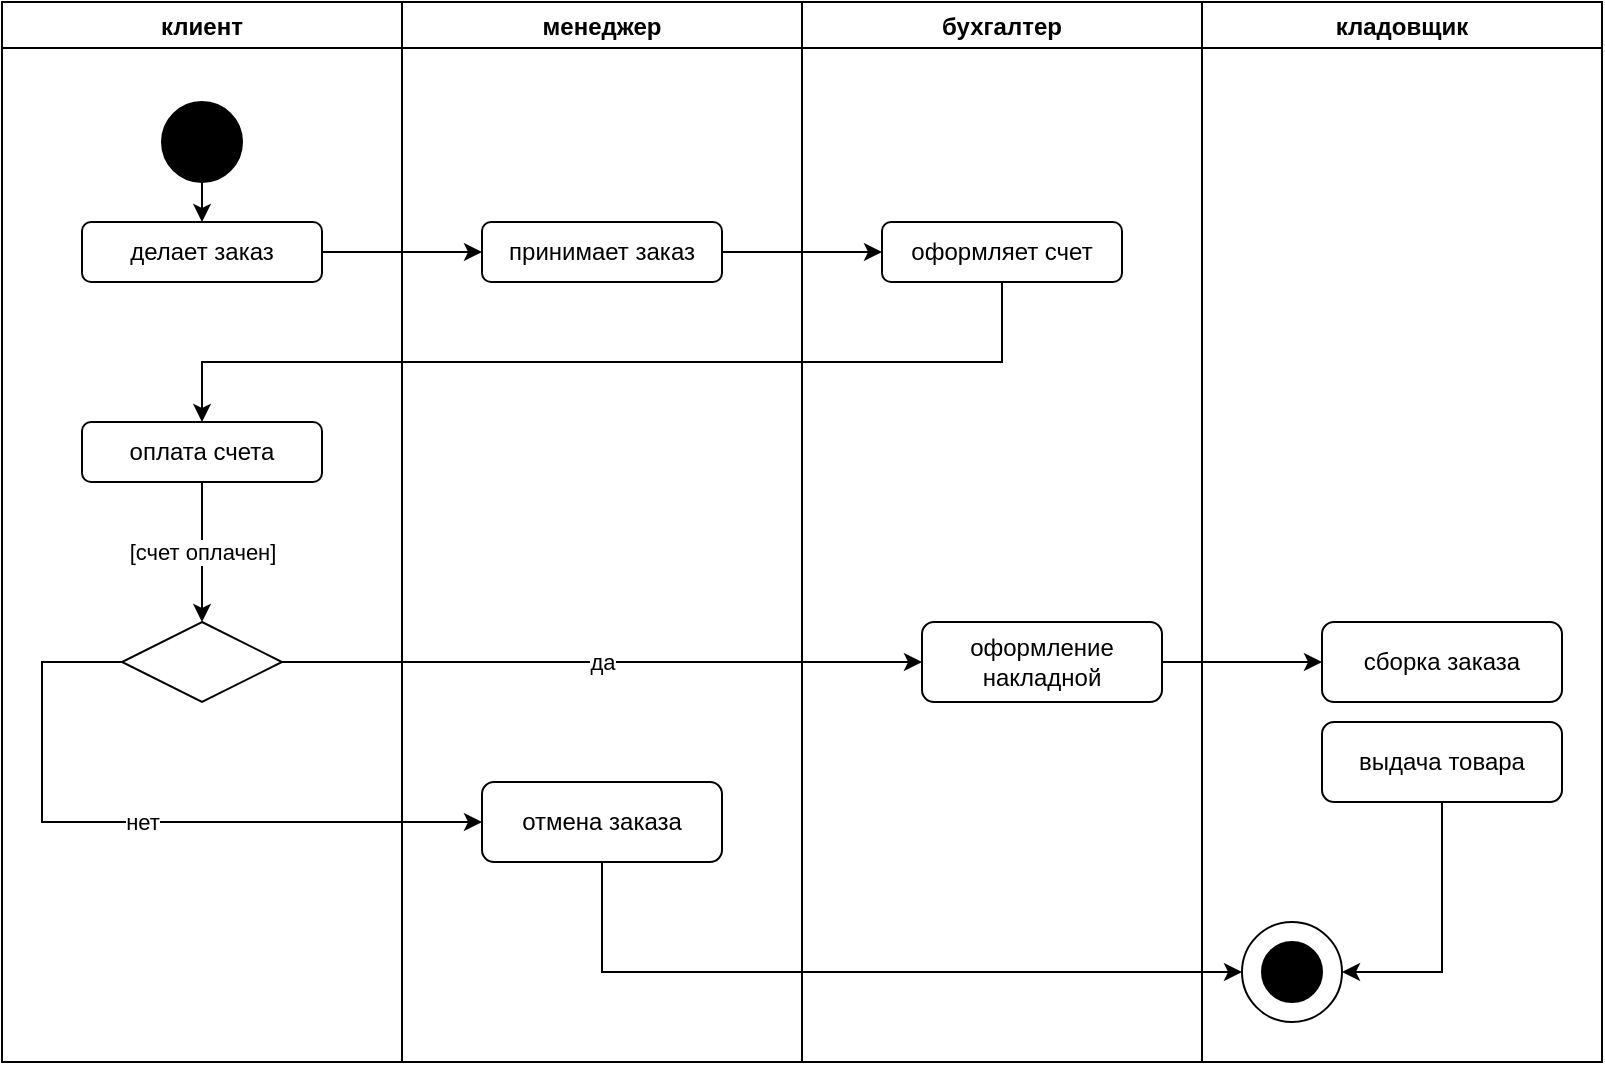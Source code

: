 <mxfile version="20.4.2" type="device"><diagram id="MgpIu4vGjFT96VoevZx5" name="Страница 1"><mxGraphModel dx="2123" dy="567" grid="1" gridSize="10" guides="1" tooltips="1" connect="1" arrows="1" fold="1" page="1" pageScale="1" pageWidth="827" pageHeight="1169" math="0" shadow="0"><root><mxCell id="0"/><mxCell id="1" parent="0"/><mxCell id="CXKJnB-5xxpuNWhZf9Xx-1" value="менеджер" style="swimlane;" vertex="1" parent="1"><mxGeometry x="110" y="150" width="200" height="530" as="geometry"/></mxCell><mxCell id="CXKJnB-5xxpuNWhZf9Xx-2" value="клиент" style="swimlane;" vertex="1" parent="CXKJnB-5xxpuNWhZf9Xx-1"><mxGeometry x="-200" width="200" height="530" as="geometry"/></mxCell><mxCell id="CXKJnB-5xxpuNWhZf9Xx-5" value="" style="ellipse;whiteSpace=wrap;html=1;aspect=fixed;fillColor=#000000;" vertex="1" parent="CXKJnB-5xxpuNWhZf9Xx-2"><mxGeometry x="80" y="50" width="40" height="40" as="geometry"/></mxCell><mxCell id="CXKJnB-5xxpuNWhZf9Xx-7" value="делает заказ" style="rounded=1;whiteSpace=wrap;html=1;fillColor=#FFFFFF;" vertex="1" parent="CXKJnB-5xxpuNWhZf9Xx-2"><mxGeometry x="40" y="110" width="120" height="30" as="geometry"/></mxCell><mxCell id="CXKJnB-5xxpuNWhZf9Xx-6" value="" style="endArrow=classic;html=1;rounded=0;exitX=0.5;exitY=1;exitDx=0;exitDy=0;" edge="1" parent="CXKJnB-5xxpuNWhZf9Xx-2" source="CXKJnB-5xxpuNWhZf9Xx-5" target="CXKJnB-5xxpuNWhZf9Xx-7"><mxGeometry width="50" height="50" relative="1" as="geometry"><mxPoint x="480" y="130" as="sourcePoint"/><mxPoint x="100" y="130" as="targetPoint"/></mxGeometry></mxCell><mxCell id="CXKJnB-5xxpuNWhZf9Xx-13" value="оплата счета" style="rounded=1;whiteSpace=wrap;html=1;fillColor=#FFFFFF;" vertex="1" parent="CXKJnB-5xxpuNWhZf9Xx-2"><mxGeometry x="40" y="210" width="120" height="30" as="geometry"/></mxCell><mxCell id="CXKJnB-5xxpuNWhZf9Xx-18" value="" style="rhombus;whiteSpace=wrap;html=1;fillColor=#FFFFFF;" vertex="1" parent="CXKJnB-5xxpuNWhZf9Xx-2"><mxGeometry x="60" y="310" width="80" height="40" as="geometry"/></mxCell><mxCell id="CXKJnB-5xxpuNWhZf9Xx-16" value="" style="endArrow=classic;html=1;rounded=0;exitX=0.5;exitY=1;exitDx=0;exitDy=0;" edge="1" parent="CXKJnB-5xxpuNWhZf9Xx-2" source="CXKJnB-5xxpuNWhZf9Xx-13" target="CXKJnB-5xxpuNWhZf9Xx-18"><mxGeometry relative="1" as="geometry"><mxPoint x="440" y="170" as="sourcePoint"/><mxPoint x="100" y="290" as="targetPoint"/></mxGeometry></mxCell><mxCell id="CXKJnB-5xxpuNWhZf9Xx-17" value="[счет оплачен]" style="edgeLabel;resizable=0;html=1;align=center;verticalAlign=middle;fillColor=#FFFFFF;" connectable="0" vertex="1" parent="CXKJnB-5xxpuNWhZf9Xx-16"><mxGeometry relative="1" as="geometry"/></mxCell><mxCell id="CXKJnB-5xxpuNWhZf9Xx-9" value="принимает заказ" style="rounded=1;whiteSpace=wrap;html=1;fillColor=#FFFFFF;" vertex="1" parent="CXKJnB-5xxpuNWhZf9Xx-1"><mxGeometry x="40" y="110" width="120" height="30" as="geometry"/></mxCell><mxCell id="CXKJnB-5xxpuNWhZf9Xx-8" value="" style="endArrow=classic;html=1;rounded=0;exitX=1;exitY=0.5;exitDx=0;exitDy=0;" edge="1" parent="CXKJnB-5xxpuNWhZf9Xx-1" source="CXKJnB-5xxpuNWhZf9Xx-7" target="CXKJnB-5xxpuNWhZf9Xx-9"><mxGeometry width="50" height="50" relative="1" as="geometry"><mxPoint x="280" y="130" as="sourcePoint"/><mxPoint x="20" y="125" as="targetPoint"/></mxGeometry></mxCell><mxCell id="CXKJnB-5xxpuNWhZf9Xx-30" value="отмена заказа" style="rounded=1;whiteSpace=wrap;html=1;fillColor=#FFFFFF;" vertex="1" parent="CXKJnB-5xxpuNWhZf9Xx-1"><mxGeometry x="40" y="390" width="120" height="40" as="geometry"/></mxCell><mxCell id="CXKJnB-5xxpuNWhZf9Xx-28" value="" style="endArrow=classic;html=1;rounded=0;exitX=0;exitY=0.5;exitDx=0;exitDy=0;" edge="1" parent="CXKJnB-5xxpuNWhZf9Xx-1" source="CXKJnB-5xxpuNWhZf9Xx-18" target="CXKJnB-5xxpuNWhZf9Xx-30"><mxGeometry relative="1" as="geometry"><mxPoint x="240" y="370" as="sourcePoint"/><mxPoint x="30" y="410" as="targetPoint"/><Array as="points"><mxPoint x="-180" y="330"/><mxPoint x="-180" y="410"/></Array></mxGeometry></mxCell><mxCell id="CXKJnB-5xxpuNWhZf9Xx-29" value="нет" style="edgeLabel;resizable=0;html=1;align=center;verticalAlign=middle;fillColor=#000000;" connectable="0" vertex="1" parent="CXKJnB-5xxpuNWhZf9Xx-28"><mxGeometry relative="1" as="geometry"/></mxCell><mxCell id="CXKJnB-5xxpuNWhZf9Xx-3" value="бухгалтер" style="swimlane;" vertex="1" parent="1"><mxGeometry x="310" y="150" width="200" height="530" as="geometry"/></mxCell><mxCell id="CXKJnB-5xxpuNWhZf9Xx-11" value="оформляет счет" style="rounded=1;whiteSpace=wrap;html=1;fillColor=#FFFFFF;" vertex="1" parent="CXKJnB-5xxpuNWhZf9Xx-3"><mxGeometry x="40" y="110" width="120" height="30" as="geometry"/></mxCell><mxCell id="CXKJnB-5xxpuNWhZf9Xx-21" value="оформление накладной" style="rounded=1;whiteSpace=wrap;html=1;fillColor=#FFFFFF;" vertex="1" parent="CXKJnB-5xxpuNWhZf9Xx-3"><mxGeometry x="60" y="310" width="120" height="40" as="geometry"/></mxCell><mxCell id="CXKJnB-5xxpuNWhZf9Xx-4" value="кладовщик" style="swimlane;" vertex="1" parent="1"><mxGeometry x="510" y="150" width="200" height="530" as="geometry"/></mxCell><mxCell id="CXKJnB-5xxpuNWhZf9Xx-23" value="сборка заказа" style="rounded=1;whiteSpace=wrap;html=1;fillColor=#FFFFFF;" vertex="1" parent="CXKJnB-5xxpuNWhZf9Xx-4"><mxGeometry x="60" y="310" width="120" height="40" as="geometry"/></mxCell><mxCell id="CXKJnB-5xxpuNWhZf9Xx-24" value="выдача товара" style="rounded=1;whiteSpace=wrap;html=1;fillColor=#FFFFFF;" vertex="1" parent="CXKJnB-5xxpuNWhZf9Xx-4"><mxGeometry x="60" y="360" width="120" height="40" as="geometry"/></mxCell><mxCell id="CXKJnB-5xxpuNWhZf9Xx-26" value="" style="ellipse;whiteSpace=wrap;html=1;aspect=fixed;fillColor=#FFFFFF;" vertex="1" parent="CXKJnB-5xxpuNWhZf9Xx-4"><mxGeometry x="20" y="460" width="50" height="50" as="geometry"/></mxCell><mxCell id="CXKJnB-5xxpuNWhZf9Xx-25" value="" style="endArrow=classic;html=1;rounded=0;exitX=0.5;exitY=1;exitDx=0;exitDy=0;" edge="1" parent="CXKJnB-5xxpuNWhZf9Xx-4" source="CXKJnB-5xxpuNWhZf9Xx-24" target="CXKJnB-5xxpuNWhZf9Xx-26"><mxGeometry width="50" height="50" relative="1" as="geometry"><mxPoint x="-130" y="390" as="sourcePoint"/><mxPoint x="50" y="480" as="targetPoint"/><Array as="points"><mxPoint x="120" y="485"/></Array></mxGeometry></mxCell><mxCell id="CXKJnB-5xxpuNWhZf9Xx-27" value="" style="ellipse;whiteSpace=wrap;html=1;aspect=fixed;fillColor=#000000;" vertex="1" parent="CXKJnB-5xxpuNWhZf9Xx-4"><mxGeometry x="30" y="470" width="30" height="30" as="geometry"/></mxCell><mxCell id="CXKJnB-5xxpuNWhZf9Xx-10" value="" style="endArrow=classic;html=1;rounded=0;exitX=1;exitY=0.5;exitDx=0;exitDy=0;" edge="1" parent="1" source="CXKJnB-5xxpuNWhZf9Xx-9" target="CXKJnB-5xxpuNWhZf9Xx-11"><mxGeometry width="50" height="50" relative="1" as="geometry"><mxPoint x="390" y="280" as="sourcePoint"/><mxPoint x="370" y="270" as="targetPoint"/></mxGeometry></mxCell><mxCell id="CXKJnB-5xxpuNWhZf9Xx-12" value="" style="endArrow=classic;html=1;rounded=0;exitX=0.5;exitY=1;exitDx=0;exitDy=0;" edge="1" parent="1" source="CXKJnB-5xxpuNWhZf9Xx-11" target="CXKJnB-5xxpuNWhZf9Xx-13"><mxGeometry width="50" height="50" relative="1" as="geometry"><mxPoint x="390" y="280" as="sourcePoint"/><mxPoint x="10" y="370" as="targetPoint"/><Array as="points"><mxPoint x="410" y="330"/><mxPoint x="10" y="330"/></Array></mxGeometry></mxCell><mxCell id="CXKJnB-5xxpuNWhZf9Xx-19" value="" style="endArrow=classic;html=1;rounded=0;exitX=1;exitY=0.5;exitDx=0;exitDy=0;" edge="1" parent="1" source="CXKJnB-5xxpuNWhZf9Xx-18" target="CXKJnB-5xxpuNWhZf9Xx-21"><mxGeometry relative="1" as="geometry"><mxPoint x="350" y="520" as="sourcePoint"/><mxPoint x="360" y="480" as="targetPoint"/></mxGeometry></mxCell><mxCell id="CXKJnB-5xxpuNWhZf9Xx-20" value="да" style="edgeLabel;resizable=0;html=1;align=center;verticalAlign=middle;fillColor=#FFFFFF;" connectable="0" vertex="1" parent="CXKJnB-5xxpuNWhZf9Xx-19"><mxGeometry relative="1" as="geometry"/></mxCell><mxCell id="CXKJnB-5xxpuNWhZf9Xx-22" value="" style="endArrow=classic;html=1;rounded=0;exitX=1;exitY=0.5;exitDx=0;exitDy=0;" edge="1" parent="1" source="CXKJnB-5xxpuNWhZf9Xx-21" target="CXKJnB-5xxpuNWhZf9Xx-23"><mxGeometry width="50" height="50" relative="1" as="geometry"><mxPoint x="380" y="540" as="sourcePoint"/><mxPoint x="560" y="480" as="targetPoint"/></mxGeometry></mxCell><mxCell id="CXKJnB-5xxpuNWhZf9Xx-31" value="" style="endArrow=classic;html=1;rounded=0;exitX=0.5;exitY=1;exitDx=0;exitDy=0;entryX=0;entryY=0.5;entryDx=0;entryDy=0;" edge="1" parent="1" source="CXKJnB-5xxpuNWhZf9Xx-30" target="CXKJnB-5xxpuNWhZf9Xx-26"><mxGeometry width="50" height="50" relative="1" as="geometry"><mxPoint x="380" y="540" as="sourcePoint"/><mxPoint x="430" y="490" as="targetPoint"/><Array as="points"><mxPoint x="210" y="635"/></Array></mxGeometry></mxCell></root></mxGraphModel></diagram></mxfile>